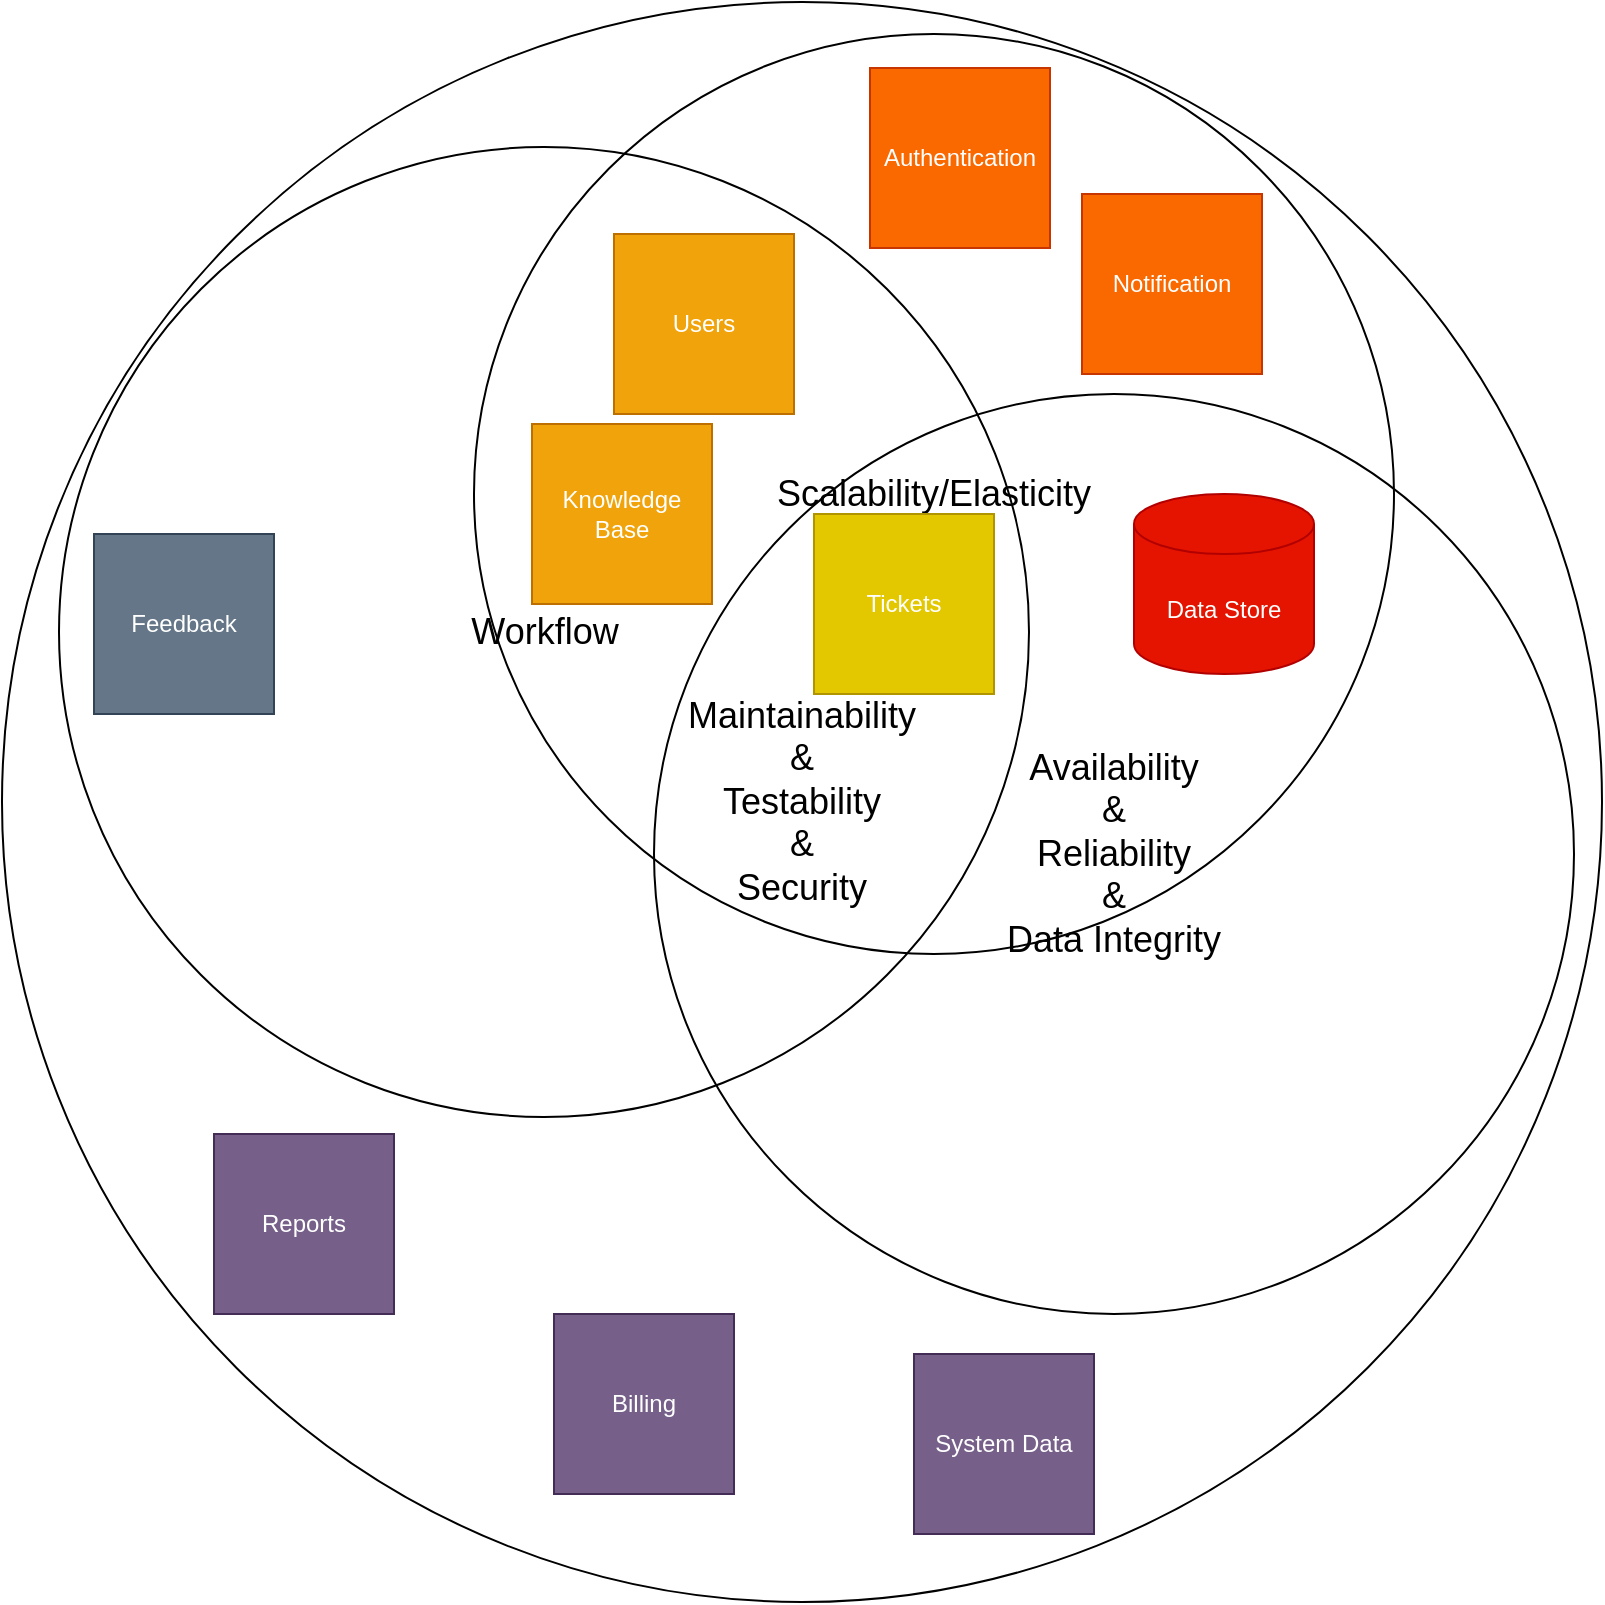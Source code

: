 <mxfile version="14.5.1" type="device"><diagram id="dj4wnoCf3AQHMRePGqF5" name="Page-1"><mxGraphModel dx="253" dy="942" grid="1" gridSize="10" guides="1" tooltips="1" connect="1" arrows="1" fold="1" page="1" pageScale="1" pageWidth="1169" pageHeight="827" math="0" shadow="0"><root><mxCell id="0"/><mxCell id="1" parent="0"/><mxCell id="SK_9z0PkNtSc_ySvz469-56" value="&lt;font style=&quot;font-size: 18px&quot;&gt;Maintainability&lt;br&gt;&amp;amp; &lt;br&gt;Testability&lt;br&gt;&amp;amp; &lt;br&gt;Security&lt;/font&gt;" style="ellipse;whiteSpace=wrap;html=1;aspect=fixed;fillColor=none;" parent="1" vertex="1"><mxGeometry x="1354" y="14" width="800" height="800" as="geometry"/></mxCell><mxCell id="SK_9z0PkNtSc_ySvz469-69" value="&lt;font style=&quot;font-size: 18px&quot;&gt;Availability&lt;br&gt;&amp;amp; &lt;br&gt;Reliability&lt;br&gt;&amp;amp; &lt;br&gt;Data Integrity&lt;/font&gt;" style="ellipse;whiteSpace=wrap;html=1;aspect=fixed;fillColor=none;" parent="1" vertex="1"><mxGeometry x="1680" y="210" width="460" height="460" as="geometry"/></mxCell><mxCell id="SK_9z0PkNtSc_ySvz469-67" value="&lt;font style=&quot;font-size: 18px&quot;&gt;Scalability/Elasticity&lt;/font&gt;" style="ellipse;whiteSpace=wrap;html=1;aspect=fixed;fillColor=none;" parent="1" vertex="1"><mxGeometry x="1590" y="30" width="460" height="460" as="geometry"/></mxCell><mxCell id="SK_9z0PkNtSc_ySvz469-66" value="&lt;font style=&quot;font-size: 18px&quot;&gt;Workflow&lt;/font&gt;" style="ellipse;whiteSpace=wrap;html=1;aspect=fixed;fillColor=none;" parent="1" vertex="1"><mxGeometry x="1382.5" y="86.5" width="485" height="485" as="geometry"/></mxCell><mxCell id="SK_9z0PkNtSc_ySvz469-57" value="Users" style="rounded=0;whiteSpace=wrap;html=1;fillColor=#f0a30a;strokeColor=#BD7000;fontColor=#ffffff;" parent="1" vertex="1"><mxGeometry x="1660" y="130" width="90" height="90" as="geometry"/></mxCell><mxCell id="SK_9z0PkNtSc_ySvz469-58" value="Knowledge&lt;br&gt;Base" style="rounded=0;whiteSpace=wrap;html=1;fillColor=#f0a30a;strokeColor=#BD7000;fontColor=#ffffff;" parent="1" vertex="1"><mxGeometry x="1619" y="225" width="90" height="90" as="geometry"/></mxCell><mxCell id="SK_9z0PkNtSc_ySvz469-59" value="System Data" style="rounded=0;whiteSpace=wrap;html=1;fillColor=#76608a;strokeColor=#432D57;fontColor=#ffffff;" parent="1" vertex="1"><mxGeometry x="1810" y="690" width="90" height="90" as="geometry"/></mxCell><mxCell id="SK_9z0PkNtSc_ySvz469-60" value="Tickets" style="rounded=0;whiteSpace=wrap;html=1;fillColor=#e3c800;strokeColor=#B09500;fontColor=#ffffff;" parent="1" vertex="1"><mxGeometry x="1760" y="270" width="90" height="90" as="geometry"/></mxCell><mxCell id="SK_9z0PkNtSc_ySvz469-61" value="Authentication" style="rounded=0;whiteSpace=wrap;html=1;fillColor=#fa6800;strokeColor=#C73500;fontColor=#ffffff;" parent="1" vertex="1"><mxGeometry x="1788" y="47" width="90" height="90" as="geometry"/></mxCell><mxCell id="SK_9z0PkNtSc_ySvz469-62" value="Billing" style="rounded=0;whiteSpace=wrap;html=1;fillColor=#76608a;strokeColor=#432D57;fontColor=#ffffff;" parent="1" vertex="1"><mxGeometry x="1630" y="670" width="90" height="90" as="geometry"/></mxCell><mxCell id="SK_9z0PkNtSc_ySvz469-63" value="Data Store" style="shape=cylinder3;whiteSpace=wrap;html=1;boundedLbl=1;backgroundOutline=1;size=15;fillColor=#e51400;strokeColor=#B20000;fontColor=#ffffff;" parent="1" vertex="1"><mxGeometry x="1920" y="260" width="90" height="90" as="geometry"/></mxCell><mxCell id="SK_9z0PkNtSc_ySvz469-64" value="Reports" style="rounded=0;whiteSpace=wrap;html=1;fillColor=#76608a;strokeColor=#432D57;fontColor=#ffffff;" parent="1" vertex="1"><mxGeometry x="1460" y="580" width="90" height="90" as="geometry"/></mxCell><mxCell id="SK_9z0PkNtSc_ySvz469-65" value="Feedback" style="rounded=0;whiteSpace=wrap;html=1;fillColor=#647687;strokeColor=#314354;fontColor=#ffffff;" parent="1" vertex="1"><mxGeometry x="1400" y="280" width="90" height="90" as="geometry"/></mxCell><mxCell id="7ZroO2WBSRIaV_IxI-hx-1" value="Notification" style="rounded=0;whiteSpace=wrap;html=1;fillColor=#fa6800;strokeColor=#C73500;fontColor=#ffffff;" vertex="1" parent="1"><mxGeometry x="1894" y="110" width="90" height="90" as="geometry"/></mxCell></root></mxGraphModel></diagram></mxfile>